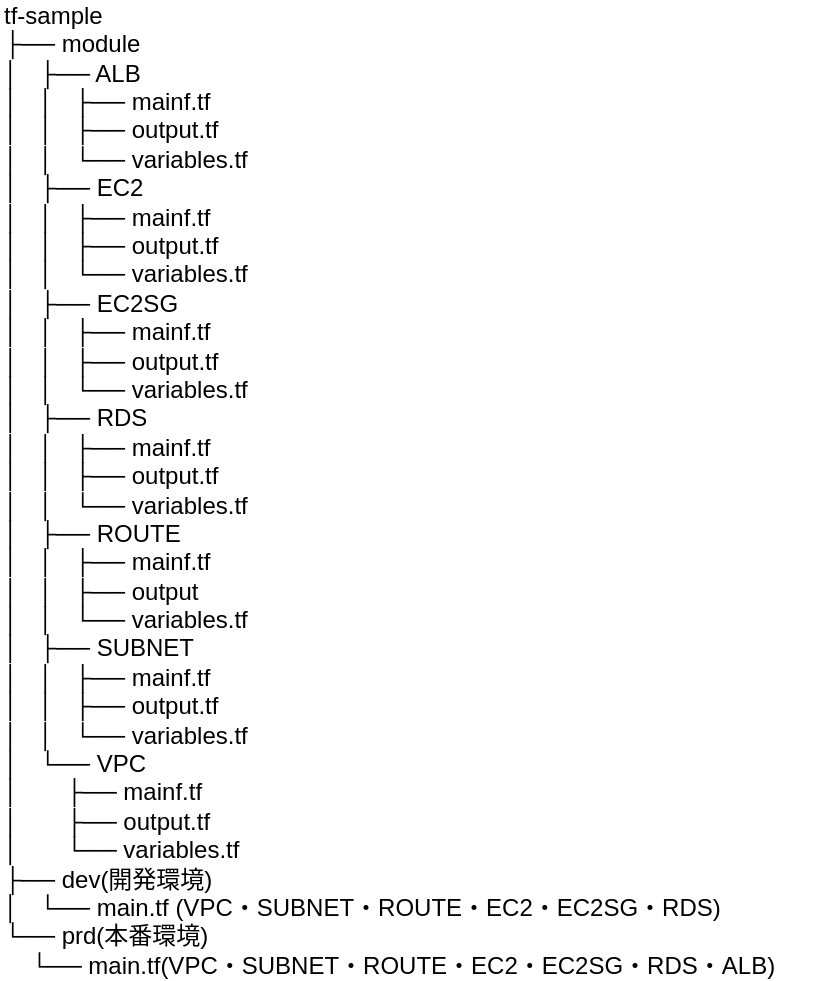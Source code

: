 <mxfile version="15.9.6" type="github">
  <diagram name="Page-1" id="b5b7bab2-c9e2-2cf4-8b2a-24fd1a2a6d21">
    <mxGraphModel dx="894" dy="1740" grid="1" gridSize="10" guides="1" tooltips="1" connect="1" arrows="1" fold="1" page="1" pageScale="1" pageWidth="827" pageHeight="1169" background="none" math="0" shadow="0">
      <root>
        <mxCell id="0" />
        <mxCell id="1" parent="0" />
        <mxCell id="6jrHv9r_HxOq66mFMlWG-3" value="&lt;div&gt;tf-sample&lt;/div&gt;&lt;div&gt;├── module&lt;/div&gt;&lt;div&gt;│&amp;nbsp; &amp;nbsp;├── ALB&lt;/div&gt;&lt;div&gt;│&amp;nbsp; &amp;nbsp;│&amp;nbsp; &amp;nbsp;├── mainf.tf&lt;/div&gt;&lt;div&gt;│&amp;nbsp; &amp;nbsp;│&amp;nbsp; &amp;nbsp;├── output.tf&lt;/div&gt;&lt;div&gt;│&amp;nbsp; &amp;nbsp;│&amp;nbsp; &amp;nbsp;└── variables.tf&lt;/div&gt;&lt;div&gt;│&amp;nbsp; &amp;nbsp;├── EC2&lt;/div&gt;&lt;div&gt;│&amp;nbsp; &amp;nbsp;│&amp;nbsp; &amp;nbsp;├── mainf.tf&lt;/div&gt;&lt;div&gt;│&amp;nbsp; &amp;nbsp;│&amp;nbsp; &amp;nbsp;├── output.tf&lt;/div&gt;&lt;div&gt;│&amp;nbsp; &amp;nbsp;│&amp;nbsp; &amp;nbsp;└── variables.tf&lt;/div&gt;&lt;div&gt;│&amp;nbsp; &amp;nbsp;├── EC2SG&lt;/div&gt;&lt;div&gt;│&amp;nbsp; &amp;nbsp;│&amp;nbsp; &amp;nbsp;├── mainf.tf&lt;/div&gt;&lt;div&gt;│&amp;nbsp; &amp;nbsp;│&amp;nbsp; &amp;nbsp;├── output.tf&lt;/div&gt;&lt;div&gt;│&amp;nbsp; &amp;nbsp;│&amp;nbsp; &amp;nbsp;└── variables.tf&lt;/div&gt;&lt;div&gt;│&amp;nbsp; &amp;nbsp;├── RDS&lt;/div&gt;&lt;div&gt;│&amp;nbsp; &amp;nbsp;│&amp;nbsp; &amp;nbsp;├── mainf.tf&lt;/div&gt;&lt;div&gt;│&amp;nbsp; &amp;nbsp;│&amp;nbsp; &amp;nbsp;├── output.tf&lt;/div&gt;&lt;div&gt;│&amp;nbsp; &amp;nbsp;│&amp;nbsp; &amp;nbsp;└── variables.tf&lt;/div&gt;&lt;div&gt;│&amp;nbsp; &amp;nbsp;├── ROUTE&lt;/div&gt;&lt;div&gt;│&amp;nbsp; &amp;nbsp;│&amp;nbsp; &amp;nbsp;├── mainf.tf&lt;/div&gt;&lt;div&gt;│&amp;nbsp; &amp;nbsp;│&amp;nbsp; &amp;nbsp;├── output&lt;/div&gt;&lt;div&gt;│&amp;nbsp; &amp;nbsp;│&amp;nbsp; &amp;nbsp;└── variables.tf&lt;/div&gt;&lt;div&gt;│&amp;nbsp; &amp;nbsp;├── SUBNET&lt;/div&gt;&lt;div&gt;│&amp;nbsp; &amp;nbsp;│&amp;nbsp; &amp;nbsp;├── mainf.tf&lt;/div&gt;&lt;div&gt;│&amp;nbsp; &amp;nbsp;│&amp;nbsp; &amp;nbsp;├── output.tf&lt;/div&gt;&lt;div&gt;│&amp;nbsp; &amp;nbsp;│&amp;nbsp; &amp;nbsp;└── variables.tf&lt;/div&gt;&lt;div&gt;│&amp;nbsp; &amp;nbsp;└── VPC&lt;/div&gt;&lt;div&gt;│&amp;nbsp; &amp;nbsp; &amp;nbsp; &amp;nbsp;├── mainf.tf&lt;/div&gt;&lt;div&gt;│&amp;nbsp; &amp;nbsp; &amp;nbsp; &amp;nbsp;├── output.tf&lt;/div&gt;&lt;div&gt;│&amp;nbsp; &amp;nbsp; &amp;nbsp; &amp;nbsp;└── variables.tf&lt;/div&gt;&lt;div&gt;├── dev(開発環境)&lt;/div&gt;&lt;div&gt;│&amp;nbsp; &amp;nbsp;└── main.tf (VPC・SUBNET・ROUTE・EC2・EC2SG・RDS)&lt;/div&gt;&lt;div&gt;└── prd(本番環境)&lt;/div&gt;&lt;div&gt;&amp;nbsp; &amp;nbsp; └── main.tf(VPC・SUBNET・ROUTE・EC2・EC2SG・RDS・ALB)&lt;/div&gt;" style="text;html=1;align=left;verticalAlign=middle;resizable=0;points=[];autosize=1;strokeColor=none;fillColor=none;" vertex="1" parent="1">
          <mxGeometry x="30" y="-180" width="410" height="480" as="geometry" />
        </mxCell>
      </root>
    </mxGraphModel>
  </diagram>
</mxfile>
